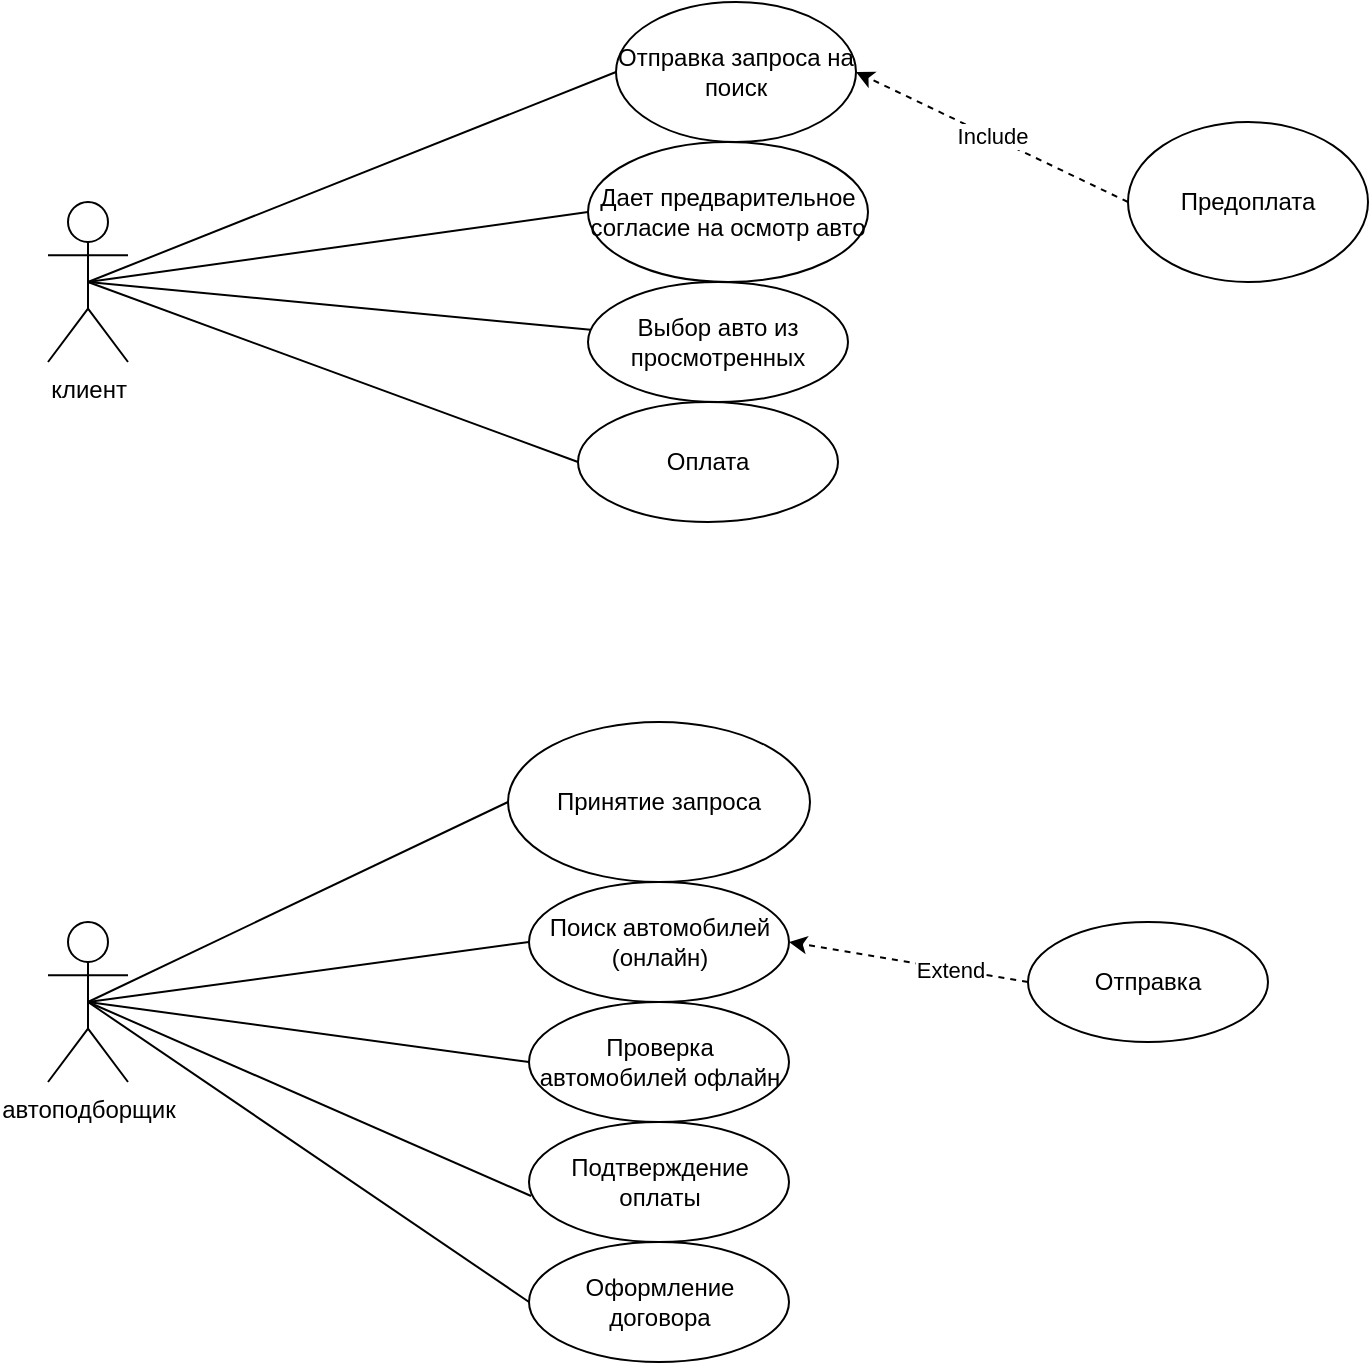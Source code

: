 <mxfile version="15.8.4" type="device"><diagram id="MVHSQgy4ugr2mBrsH1ho" name="Страница 1"><mxGraphModel dx="1038" dy="641" grid="1" gridSize="10" guides="1" tooltips="1" connect="1" arrows="1" fold="1" page="1" pageScale="1" pageWidth="827" pageHeight="1169" math="0" shadow="0"><root><mxCell id="0"/><mxCell id="1" parent="0"/><mxCell id="Gu985xNvsTtnjAOQGbtF-3" value="Отправка запроса на поиск" style="ellipse;whiteSpace=wrap;html=1;" parent="1" vertex="1"><mxGeometry x="414" y="10" width="120" height="70" as="geometry"/></mxCell><mxCell id="Gu985xNvsTtnjAOQGbtF-4" value="Дает предварительное согласие на осмотр авто" style="ellipse;whiteSpace=wrap;html=1;" parent="1" vertex="1"><mxGeometry x="400" y="80" width="140" height="70" as="geometry"/></mxCell><mxCell id="Gu985xNvsTtnjAOQGbtF-5" value="Выбор авто из просмотренных" style="ellipse;whiteSpace=wrap;html=1;" parent="1" vertex="1"><mxGeometry x="400" y="150" width="130" height="60" as="geometry"/></mxCell><mxCell id="Gu985xNvsTtnjAOQGbtF-6" value="Оплата" style="ellipse;whiteSpace=wrap;html=1;" parent="1" vertex="1"><mxGeometry x="395" y="210" width="130" height="60" as="geometry"/></mxCell><mxCell id="Gu985xNvsTtnjAOQGbtF-7" value="Принятие запроса" style="ellipse;whiteSpace=wrap;html=1;" parent="1" vertex="1"><mxGeometry x="360" y="370" width="151" height="80" as="geometry"/></mxCell><mxCell id="Gu985xNvsTtnjAOQGbtF-8" value="Поиск автомобилей (онлайн)" style="ellipse;whiteSpace=wrap;html=1;" parent="1" vertex="1"><mxGeometry x="370.5" y="450" width="130" height="60" as="geometry"/></mxCell><mxCell id="Gu985xNvsTtnjAOQGbtF-9" value="Проверка автомобилей офлайн" style="ellipse;whiteSpace=wrap;html=1;" parent="1" vertex="1"><mxGeometry x="370.5" y="510" width="130" height="60" as="geometry"/></mxCell><mxCell id="Gu985xNvsTtnjAOQGbtF-16" value="" style="endArrow=none;html=1;exitX=0.5;exitY=0.5;exitDx=0;exitDy=0;exitPerimeter=0;endFill=0;entryX=0;entryY=0.5;entryDx=0;entryDy=0;" parent="1" source="3g2CW0CUHsT9tV2FFtKM-1" target="Gu985xNvsTtnjAOQGbtF-3" edge="1"><mxGeometry width="50" height="50" relative="1" as="geometry"><mxPoint x="220" y="180" as="sourcePoint"/><mxPoint x="610" y="45" as="targetPoint"/></mxGeometry></mxCell><mxCell id="Gu985xNvsTtnjAOQGbtF-17" value="" style="endArrow=none;html=1;entryX=0;entryY=0.5;entryDx=0;entryDy=0;exitX=0.5;exitY=0.5;exitDx=0;exitDy=0;exitPerimeter=0;endFill=0;" parent="1" source="3g2CW0CUHsT9tV2FFtKM-1" target="Gu985xNvsTtnjAOQGbtF-4" edge="1"><mxGeometry width="50" height="50" relative="1" as="geometry"><mxPoint x="220" y="180" as="sourcePoint"/><mxPoint x="570" y="60" as="targetPoint"/></mxGeometry></mxCell><mxCell id="Gu985xNvsTtnjAOQGbtF-18" value="" style="endArrow=none;html=1;exitX=0.5;exitY=0.5;exitDx=0;exitDy=0;exitPerimeter=0;endFill=0;" parent="1" source="3g2CW0CUHsT9tV2FFtKM-1" target="Gu985xNvsTtnjAOQGbtF-5" edge="1"><mxGeometry width="50" height="50" relative="1" as="geometry"><mxPoint x="220" y="180" as="sourcePoint"/><mxPoint x="570" y="60" as="targetPoint"/></mxGeometry></mxCell><mxCell id="Gu985xNvsTtnjAOQGbtF-19" value="" style="endArrow=none;html=1;entryX=0;entryY=0.5;entryDx=0;entryDy=0;exitX=0.5;exitY=0.5;exitDx=0;exitDy=0;exitPerimeter=0;endFill=0;" parent="1" source="3g2CW0CUHsT9tV2FFtKM-1" target="Gu985xNvsTtnjAOQGbtF-6" edge="1"><mxGeometry width="50" height="50" relative="1" as="geometry"><mxPoint x="220" y="180" as="sourcePoint"/><mxPoint x="570" y="60" as="targetPoint"/></mxGeometry></mxCell><mxCell id="Gu985xNvsTtnjAOQGbtF-20" value="" style="endArrow=none;html=1;entryX=0;entryY=0.5;entryDx=0;entryDy=0;exitX=0.5;exitY=0.5;exitDx=0;exitDy=0;exitPerimeter=0;endFill=0;" parent="1" source="3g2CW0CUHsT9tV2FFtKM-5" target="Gu985xNvsTtnjAOQGbtF-7" edge="1"><mxGeometry width="50" height="50" relative="1" as="geometry"><mxPoint x="220" y="480" as="sourcePoint"/><mxPoint x="570" y="360" as="targetPoint"/></mxGeometry></mxCell><mxCell id="Gu985xNvsTtnjAOQGbtF-21" value="" style="endArrow=none;html=1;entryX=0;entryY=0.5;entryDx=0;entryDy=0;exitX=0.5;exitY=0.5;exitDx=0;exitDy=0;exitPerimeter=0;endFill=0;" parent="1" source="3g2CW0CUHsT9tV2FFtKM-5" target="Gu985xNvsTtnjAOQGbtF-8" edge="1"><mxGeometry width="50" height="50" relative="1" as="geometry"><mxPoint x="220" y="480" as="sourcePoint"/><mxPoint x="570" y="360" as="targetPoint"/></mxGeometry></mxCell><mxCell id="Gu985xNvsTtnjAOQGbtF-22" value="" style="endArrow=none;html=1;exitX=0.5;exitY=0.5;exitDx=0;exitDy=0;exitPerimeter=0;entryX=0;entryY=0.5;entryDx=0;entryDy=0;endFill=0;" parent="1" source="3g2CW0CUHsT9tV2FFtKM-5" target="Gu985xNvsTtnjAOQGbtF-9" edge="1"><mxGeometry width="50" height="50" relative="1" as="geometry"><mxPoint x="220" y="480" as="sourcePoint"/><mxPoint x="580" y="500" as="targetPoint"/></mxGeometry></mxCell><mxCell id="Gu985xNvsTtnjAOQGbtF-23" value="" style="endArrow=none;html=1;entryX=0;entryY=0.5;entryDx=0;entryDy=0;exitX=0.5;exitY=0.5;exitDx=0;exitDy=0;exitPerimeter=0;endFill=0;" parent="1" source="3g2CW0CUHsT9tV2FFtKM-5" target="Gu985xNvsTtnjAOQGbtF-26" edge="1"><mxGeometry width="50" height="50" relative="1" as="geometry"><mxPoint x="200" y="480" as="sourcePoint"/><mxPoint x="589" y="640" as="targetPoint"/></mxGeometry></mxCell><mxCell id="Gu985xNvsTtnjAOQGbtF-24" value="Подтверждение оплаты" style="ellipse;whiteSpace=wrap;html=1;" parent="1" vertex="1"><mxGeometry x="370.5" y="570" width="130" height="60" as="geometry"/></mxCell><mxCell id="Gu985xNvsTtnjAOQGbtF-25" value="" style="endArrow=none;html=1;exitX=0.5;exitY=0.5;exitDx=0;exitDy=0;exitPerimeter=0;endFill=0;entryX=0.008;entryY=0.617;entryDx=0;entryDy=0;entryPerimeter=0;" parent="1" source="3g2CW0CUHsT9tV2FFtKM-5" target="Gu985xNvsTtnjAOQGbtF-24" edge="1"><mxGeometry width="50" height="50" relative="1" as="geometry"><mxPoint x="220" y="480" as="sourcePoint"/><mxPoint x="609" y="570" as="targetPoint"/></mxGeometry></mxCell><mxCell id="Gu985xNvsTtnjAOQGbtF-26" value="Оформление договора" style="ellipse;whiteSpace=wrap;html=1;" parent="1" vertex="1"><mxGeometry x="370.5" y="630" width="130" height="60" as="geometry"/></mxCell><mxCell id="3g2CW0CUHsT9tV2FFtKM-1" value="клиент&lt;br&gt;" style="shape=umlActor;verticalLabelPosition=bottom;verticalAlign=top;html=1;outlineConnect=0;" parent="1" vertex="1"><mxGeometry x="130" y="110" width="40" height="80" as="geometry"/></mxCell><mxCell id="3g2CW0CUHsT9tV2FFtKM-5" value="автоподборщик" style="shape=umlActor;verticalLabelPosition=bottom;verticalAlign=top;html=1;outlineConnect=0;" parent="1" vertex="1"><mxGeometry x="130" y="470" width="40" height="80" as="geometry"/></mxCell><mxCell id="3g2CW0CUHsT9tV2FFtKM-6" value="Предоплата" style="ellipse;whiteSpace=wrap;html=1;" parent="1" vertex="1"><mxGeometry x="670" y="70" width="120" height="80" as="geometry"/></mxCell><mxCell id="3g2CW0CUHsT9tV2FFtKM-9" value="Include" style="endArrow=classic;html=1;exitX=0;exitY=0.5;exitDx=0;exitDy=0;entryX=1;entryY=0.5;entryDx=0;entryDy=0;dashed=1;" parent="1" source="3g2CW0CUHsT9tV2FFtKM-6" target="Gu985xNvsTtnjAOQGbtF-3" edge="1"><mxGeometry relative="1" as="geometry"><mxPoint x="460" y="330" as="sourcePoint"/><mxPoint x="610" y="160" as="targetPoint"/></mxGeometry></mxCell><mxCell id="3g2CW0CUHsT9tV2FFtKM-15" value="Отправка" style="ellipse;whiteSpace=wrap;html=1;" parent="1" vertex="1"><mxGeometry x="620" y="470" width="120" height="60" as="geometry"/></mxCell><mxCell id="3g2CW0CUHsT9tV2FFtKM-16" value="" style="endArrow=classic;html=1;entryX=1;entryY=0.5;entryDx=0;entryDy=0;exitX=0;exitY=0.5;exitDx=0;exitDy=0;dashed=1;" parent="1" source="3g2CW0CUHsT9tV2FFtKM-15" target="Gu985xNvsTtnjAOQGbtF-8" edge="1"><mxGeometry width="50" height="50" relative="1" as="geometry"><mxPoint x="620" y="580" as="sourcePoint"/><mxPoint x="670" y="530" as="targetPoint"/></mxGeometry></mxCell><mxCell id="3g2CW0CUHsT9tV2FFtKM-17" value="Extend" style="edgeLabel;html=1;align=center;verticalAlign=middle;resizable=0;points=[];" parent="3g2CW0CUHsT9tV2FFtKM-16" vertex="1" connectable="0"><mxGeometry x="-0.365" relative="1" as="geometry"><mxPoint x="-1" as="offset"/></mxGeometry></mxCell></root></mxGraphModel></diagram></mxfile>